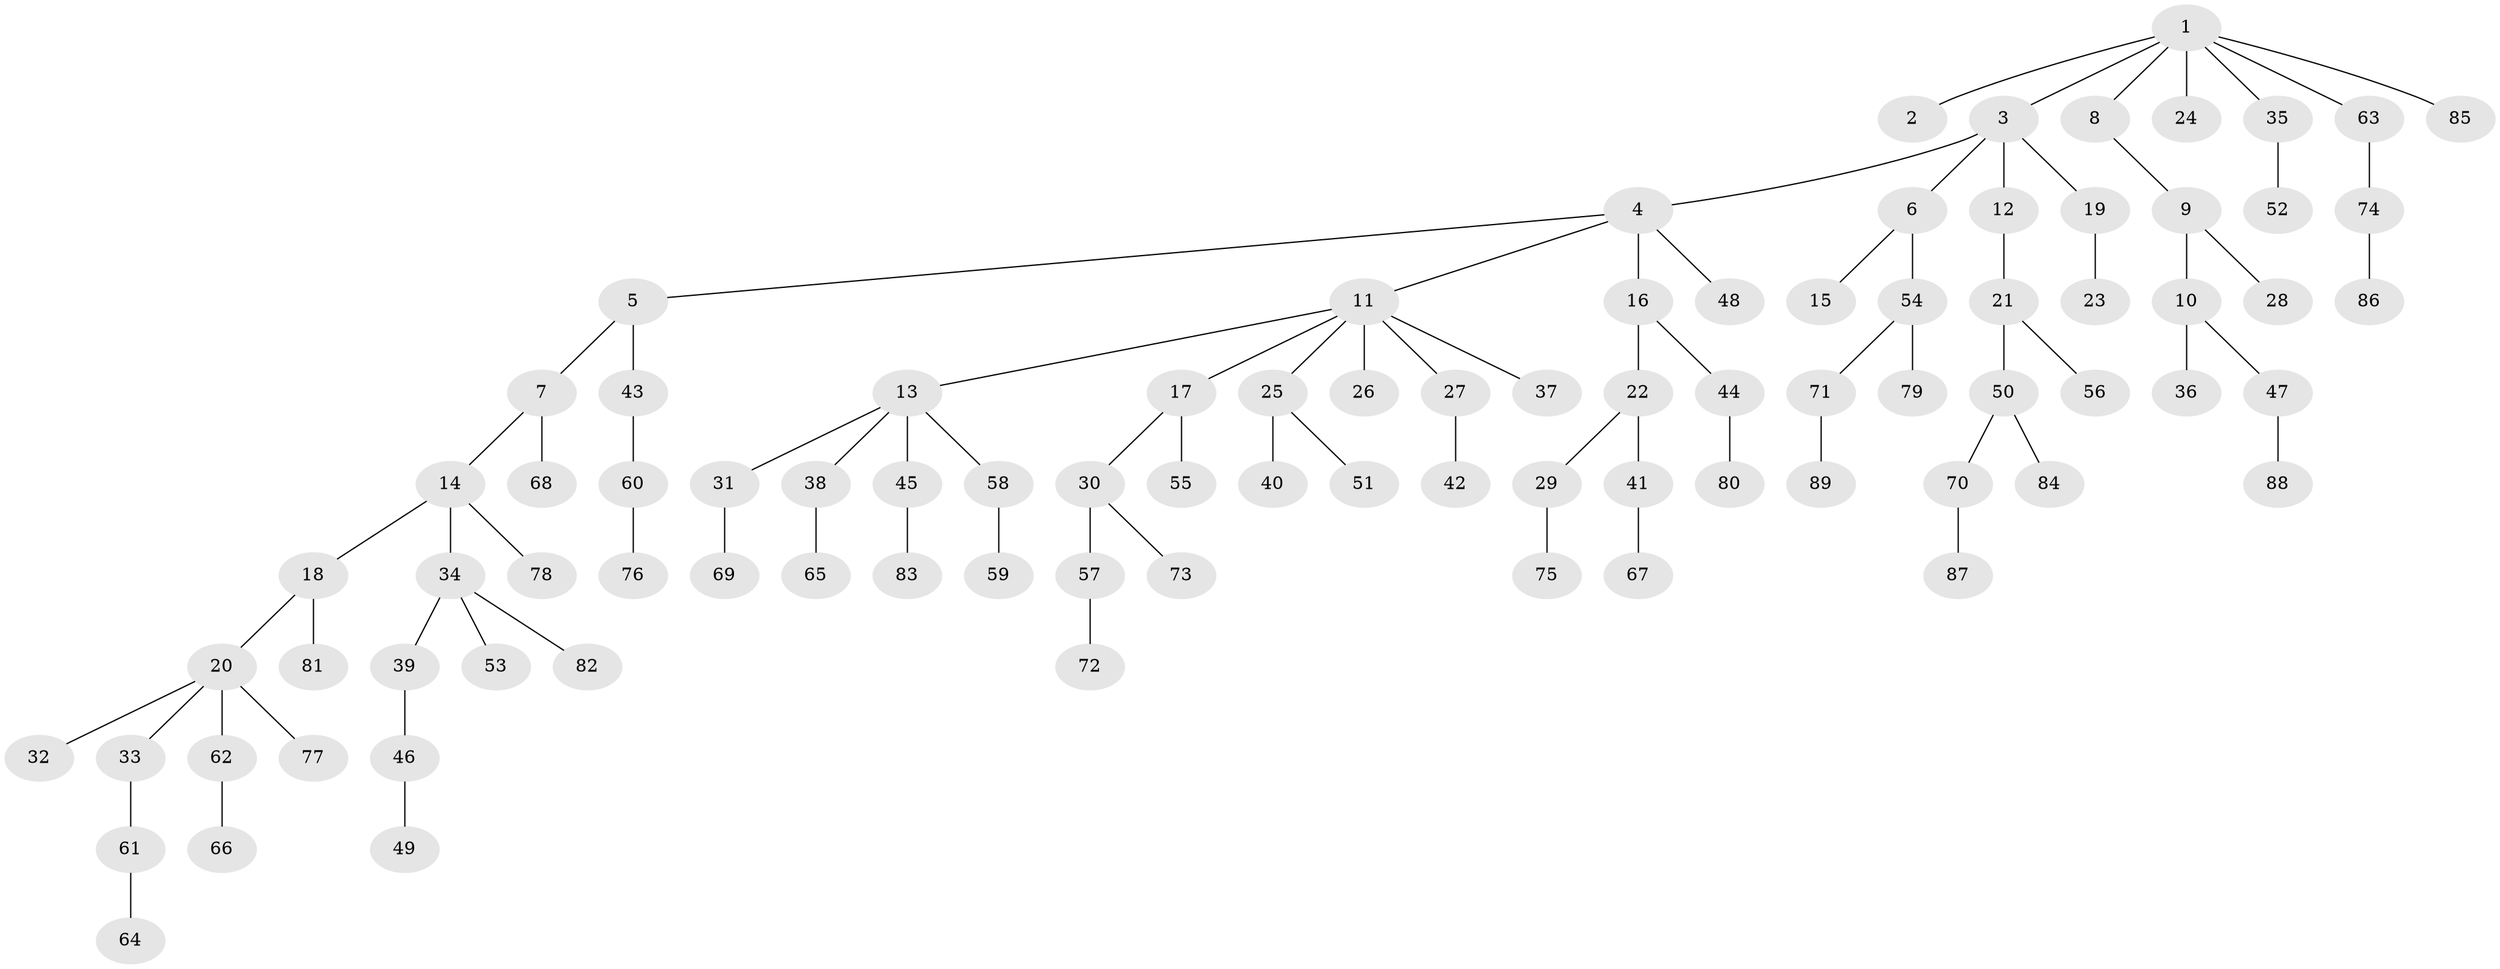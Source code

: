 // Generated by graph-tools (version 1.1) at 2025/26/03/09/25 03:26:25]
// undirected, 89 vertices, 88 edges
graph export_dot {
graph [start="1"]
  node [color=gray90,style=filled];
  1;
  2;
  3;
  4;
  5;
  6;
  7;
  8;
  9;
  10;
  11;
  12;
  13;
  14;
  15;
  16;
  17;
  18;
  19;
  20;
  21;
  22;
  23;
  24;
  25;
  26;
  27;
  28;
  29;
  30;
  31;
  32;
  33;
  34;
  35;
  36;
  37;
  38;
  39;
  40;
  41;
  42;
  43;
  44;
  45;
  46;
  47;
  48;
  49;
  50;
  51;
  52;
  53;
  54;
  55;
  56;
  57;
  58;
  59;
  60;
  61;
  62;
  63;
  64;
  65;
  66;
  67;
  68;
  69;
  70;
  71;
  72;
  73;
  74;
  75;
  76;
  77;
  78;
  79;
  80;
  81;
  82;
  83;
  84;
  85;
  86;
  87;
  88;
  89;
  1 -- 2;
  1 -- 3;
  1 -- 8;
  1 -- 24;
  1 -- 35;
  1 -- 63;
  1 -- 85;
  3 -- 4;
  3 -- 6;
  3 -- 12;
  3 -- 19;
  4 -- 5;
  4 -- 11;
  4 -- 16;
  4 -- 48;
  5 -- 7;
  5 -- 43;
  6 -- 15;
  6 -- 54;
  7 -- 14;
  7 -- 68;
  8 -- 9;
  9 -- 10;
  9 -- 28;
  10 -- 36;
  10 -- 47;
  11 -- 13;
  11 -- 17;
  11 -- 25;
  11 -- 26;
  11 -- 27;
  11 -- 37;
  12 -- 21;
  13 -- 31;
  13 -- 38;
  13 -- 45;
  13 -- 58;
  14 -- 18;
  14 -- 34;
  14 -- 78;
  16 -- 22;
  16 -- 44;
  17 -- 30;
  17 -- 55;
  18 -- 20;
  18 -- 81;
  19 -- 23;
  20 -- 32;
  20 -- 33;
  20 -- 62;
  20 -- 77;
  21 -- 50;
  21 -- 56;
  22 -- 29;
  22 -- 41;
  25 -- 40;
  25 -- 51;
  27 -- 42;
  29 -- 75;
  30 -- 57;
  30 -- 73;
  31 -- 69;
  33 -- 61;
  34 -- 39;
  34 -- 53;
  34 -- 82;
  35 -- 52;
  38 -- 65;
  39 -- 46;
  41 -- 67;
  43 -- 60;
  44 -- 80;
  45 -- 83;
  46 -- 49;
  47 -- 88;
  50 -- 70;
  50 -- 84;
  54 -- 71;
  54 -- 79;
  57 -- 72;
  58 -- 59;
  60 -- 76;
  61 -- 64;
  62 -- 66;
  63 -- 74;
  70 -- 87;
  71 -- 89;
  74 -- 86;
}
